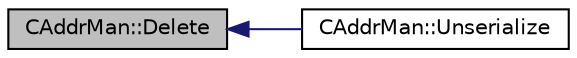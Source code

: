 digraph "CAddrMan::Delete"
{
  edge [fontname="Helvetica",fontsize="10",labelfontname="Helvetica",labelfontsize="10"];
  node [fontname="Helvetica",fontsize="10",shape=record];
  rankdir="LR";
  Node96 [label="CAddrMan::Delete",height=0.2,width=0.4,color="black", fillcolor="grey75", style="filled", fontcolor="black"];
  Node96 -> Node97 [dir="back",color="midnightblue",fontsize="10",style="solid",fontname="Helvetica"];
  Node97 [label="CAddrMan::Unserialize",height=0.2,width=0.4,color="black", fillcolor="white", style="filled",URL="$class_c_addr_man.html#a68eaf1797ecb8bff380aa7f9fc452e14"];
}
